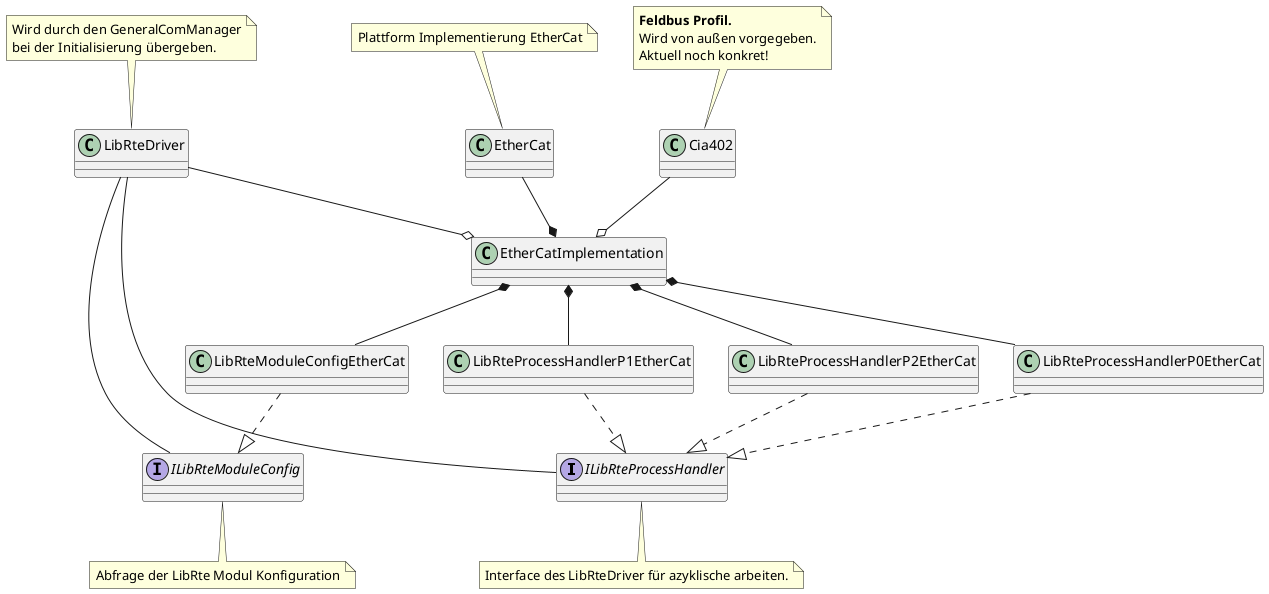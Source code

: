 @startuml

interface ILibRteProcessHandler
interface ILibRteModuleConfig

LibRteDriver -- ILibRteModuleConfig 
LibRteDriver -- ILibRteProcessHandler

EtherCatImplementation *-- LibRteProcessHandlerP0EtherCat
EtherCatImplementation *-- LibRteProcessHandlerP1EtherCat
EtherCatImplementation *-- LibRteProcessHandlerP2EtherCat
EtherCatImplementation *-- LibRteModuleConfigEtherCat
EtherCat --* EtherCatImplementation 
LibRteDriver --o EtherCatImplementation 
Cia402 --o EtherCatImplementation 


LibRteProcessHandlerP0EtherCat ..|> ILibRteProcessHandler
LibRteProcessHandlerP1EtherCat ..|> ILibRteProcessHandler
LibRteProcessHandlerP2EtherCat ..|> ILibRteProcessHandler
LibRteModuleConfigEtherCat ..|> ILibRteModuleConfig

class Cia402
note top: <b>Feldbus Profil.</b>\nWird von außen vorgegeben.\nAktuell noch konkret!

class LibRteDriver
note top: Wird durch den GeneralComManager\nbei der Initialisierung übergeben.

class EtherCat
note top: Plattform Implementierung EtherCat

interface ILibRteProcessHandler
note bottom: Interface des LibRteDriver für azyklische arbeiten.

interface ILibRteModuleConfig
note bottom: Abfrage der LibRte Modul Konfiguration
@enduml